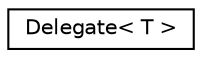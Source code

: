 digraph "Graphical Class Hierarchy"
{
 // LATEX_PDF_SIZE
  edge [fontname="Helvetica",fontsize="10",labelfontname="Helvetica",labelfontsize="10"];
  node [fontname="Helvetica",fontsize="10",shape=record];
  rankdir="LR";
  Node0 [label="Delegate\< T \>",height=0.2,width=0.4,color="black", fillcolor="white", style="filled",URL="$class_delegate.html",tooltip="A Delegate interface pattern pattern"];
}
